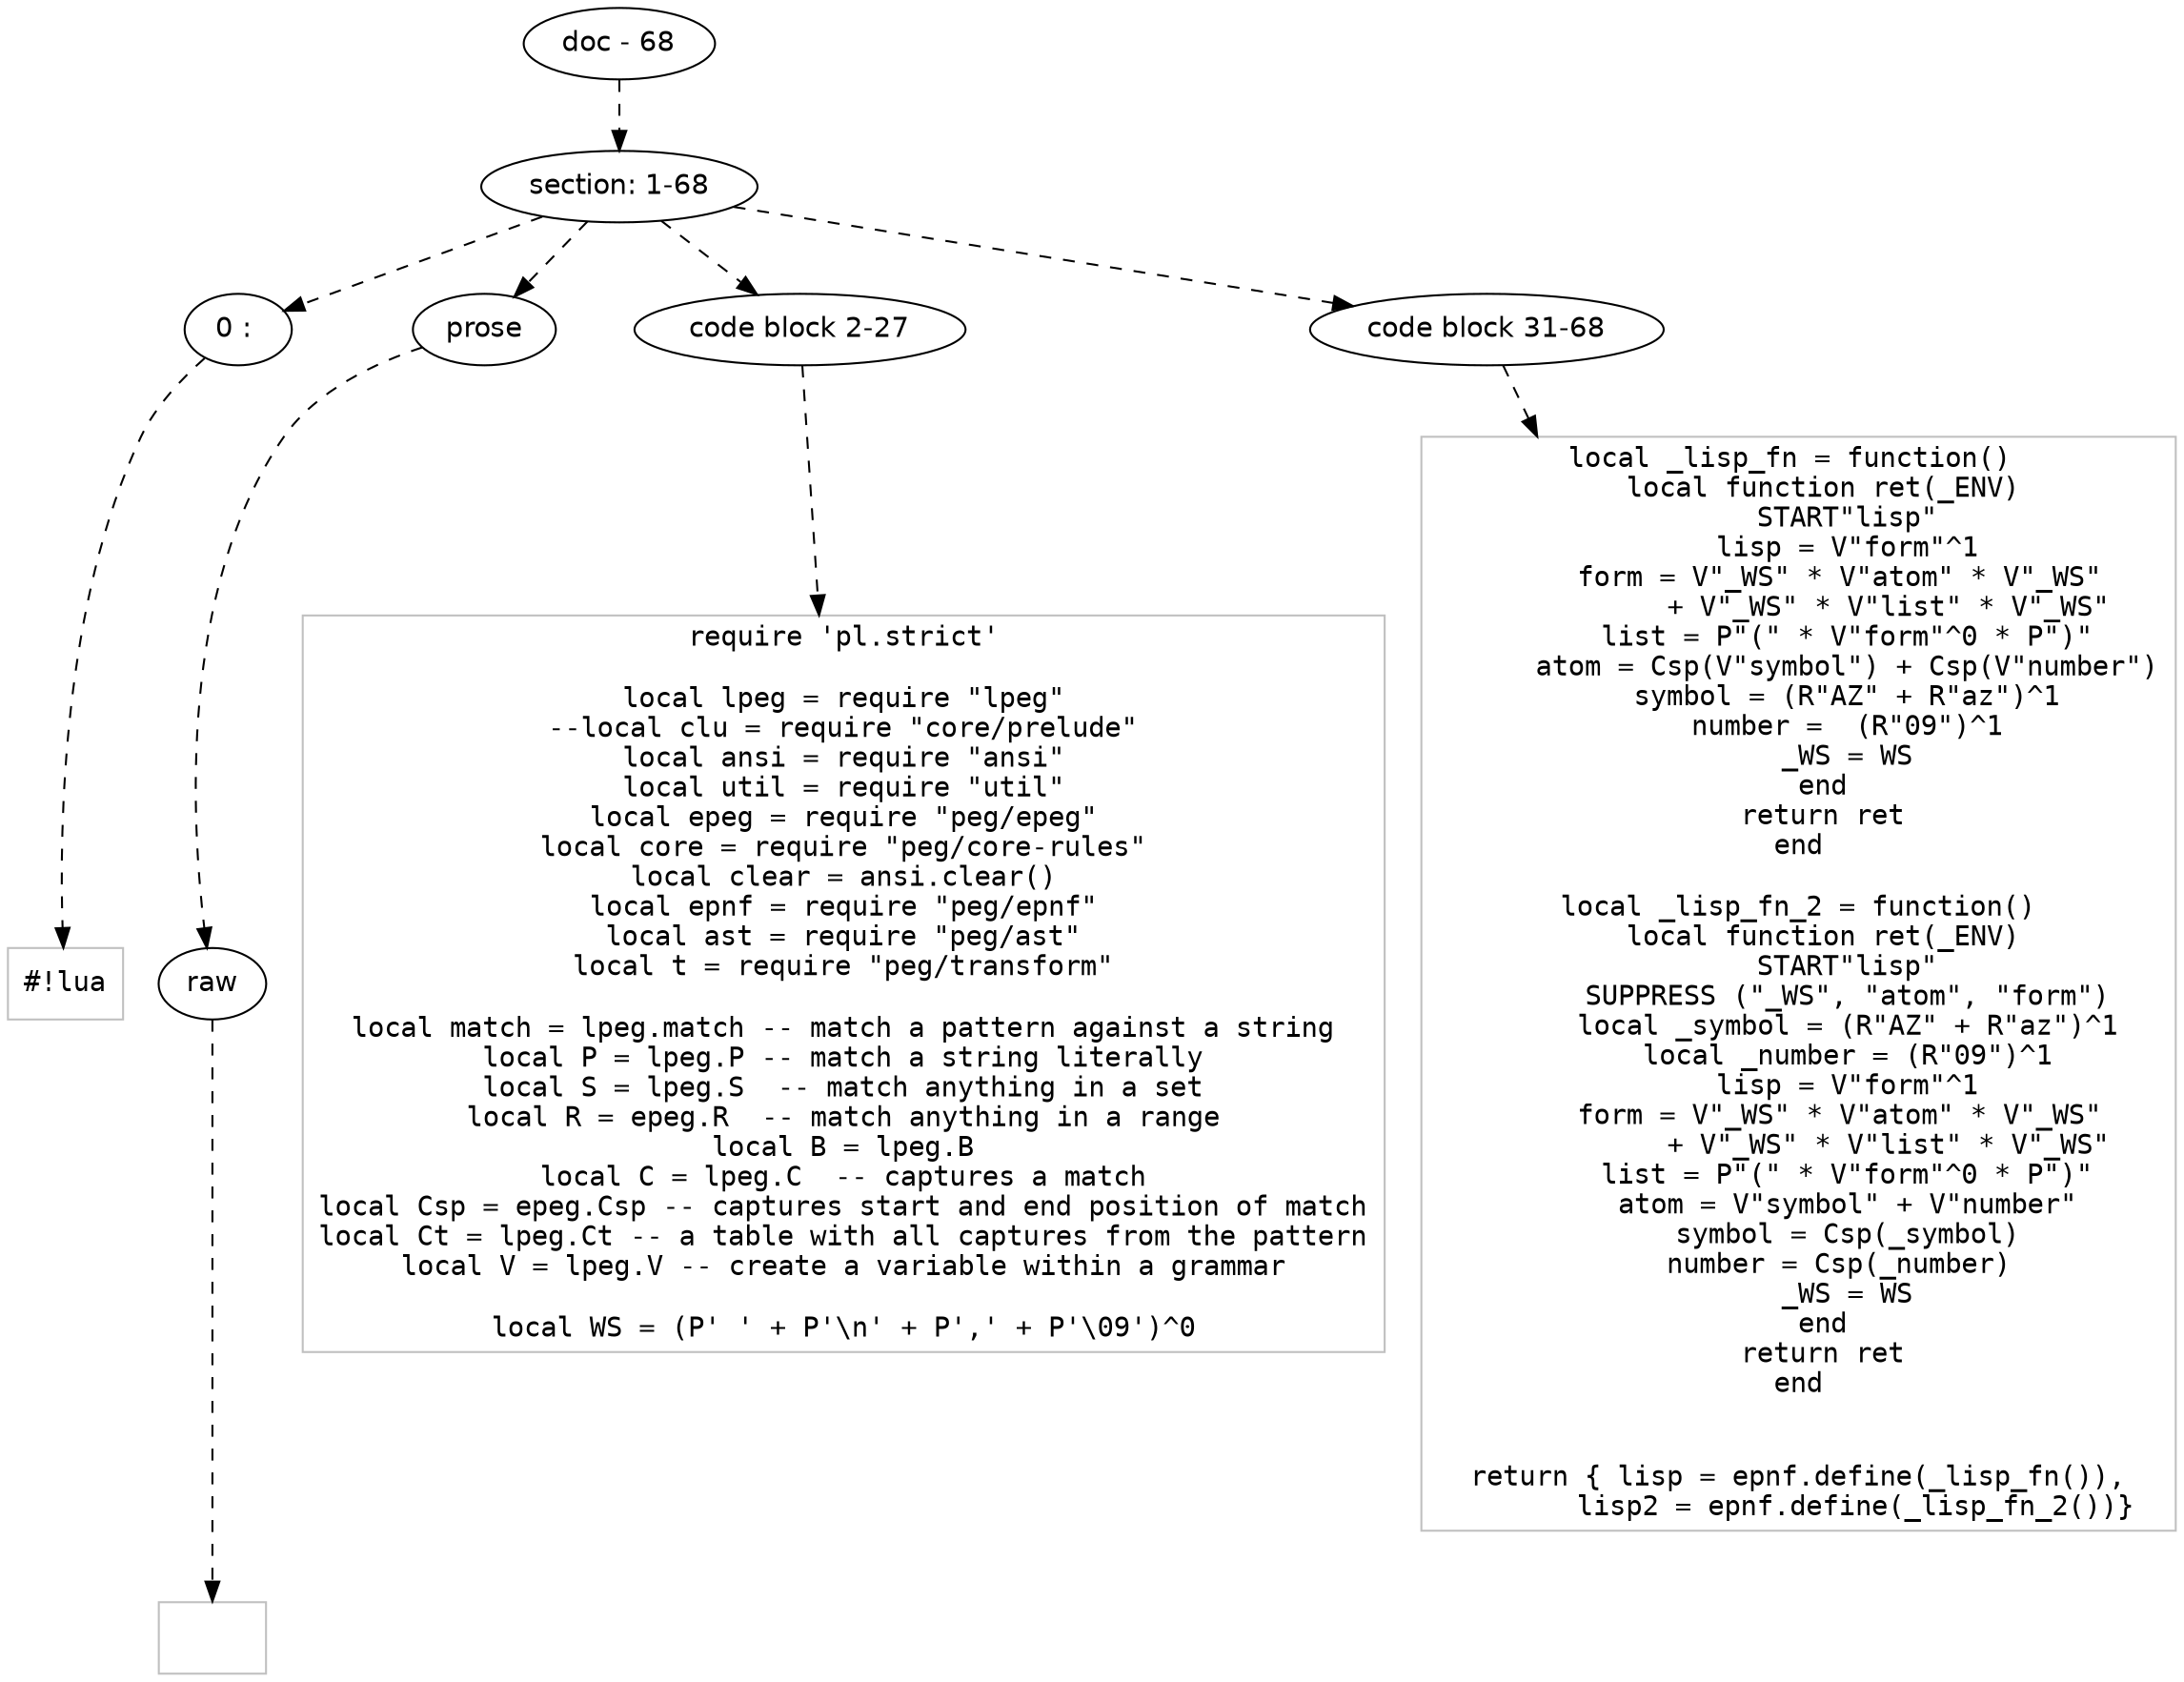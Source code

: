 digraph hierarchy {

node [fontname=Helvetica]
edge [style=dashed]

doc_0 [label="doc - 68"]


doc_0 -> { section_1}
{rank=same; section_1}

section_1 [label="section: 1-68"]


section_1 -> { header_2 prose_3 codeblock_4 codeblock_5}
{rank=same; header_2 prose_3 codeblock_4 codeblock_5}

header_2 [label="0 : "]

prose_3 [label="prose"]

codeblock_4 [label="code block 2-27"]

codeblock_5 [label="code block 31-68"]


header_2 -> leaf_6
leaf_6  [color=Gray,shape=rectangle,fontname=Inconsolata,label="#!lua"]
prose_3 -> { raw_7}
{rank=same; raw_7}

raw_7 [label="raw"]


raw_7 -> leaf_8
leaf_8  [color=Gray,shape=rectangle,fontname=Inconsolata,label=""]
codeblock_4 -> leaf_9
leaf_9  [color=Gray,shape=rectangle,fontname=Inconsolata,label="require 'pl.strict'

local lpeg = require \"lpeg\"
--local clu = require \"core/prelude\"
local ansi = require \"ansi\"
local util = require \"util\"
local epeg = require \"peg/epeg\"
local core = require \"peg/core-rules\"
local clear = ansi.clear()
local epnf = require \"peg/epnf\"
local ast = require \"peg/ast\"
local t = require \"peg/transform\"

local match = lpeg.match -- match a pattern against a string
local P = lpeg.P -- match a string literally
local S = lpeg.S  -- match anything in a set
local R = epeg.R  -- match anything in a range
local B = lpeg.B
local C = lpeg.C  -- captures a match
local Csp = epeg.Csp -- captures start and end position of match
local Ct = lpeg.Ct -- a table with all captures from the pattern
local V = lpeg.V -- create a variable within a grammar

local WS = (P' ' + P'\\n' + P',' + P'\\09')^0"]
codeblock_5 -> leaf_10
leaf_10  [color=Gray,shape=rectangle,fontname=Inconsolata,label="local _lisp_fn = function() 
   local function ret(_ENV)
      START\"lisp\"
      lisp = V\"form\"^1
      form = V\"_WS\" * V\"atom\" * V\"_WS\" 
           + V\"_WS\" * V\"list\" * V\"_WS\"
      list = P\"(\" * V\"form\"^0 * P\")\"
      atom = Csp(V\"symbol\") + Csp(V\"number\")
      symbol = (R\"AZ\" + R\"az\")^1
      number =  (R\"09\")^1
      _WS = WS
   end
   return ret
end

local _lisp_fn_2 = function()
   local function ret(_ENV)
      START\"lisp\"
      SUPPRESS (\"_WS\", \"atom\", \"form\")
      local _symbol = (R\"AZ\" + R\"az\")^1
      local _number = (R\"09\")^1
      lisp = V\"form\"^1
      form = V\"_WS\" * V\"atom\" * V\"_WS\" 
           + V\"_WS\" * V\"list\" * V\"_WS\"
      list = P\"(\" * V\"form\"^0 * P\")\"
      atom = V\"symbol\" + V\"number\"
      symbol = Csp(_symbol)
      number = Csp(_number) 
      _WS = WS
   end
   return ret
end


return { lisp = epnf.define(_lisp_fn()),
       lisp2 = epnf.define(_lisp_fn_2())}"]

}
